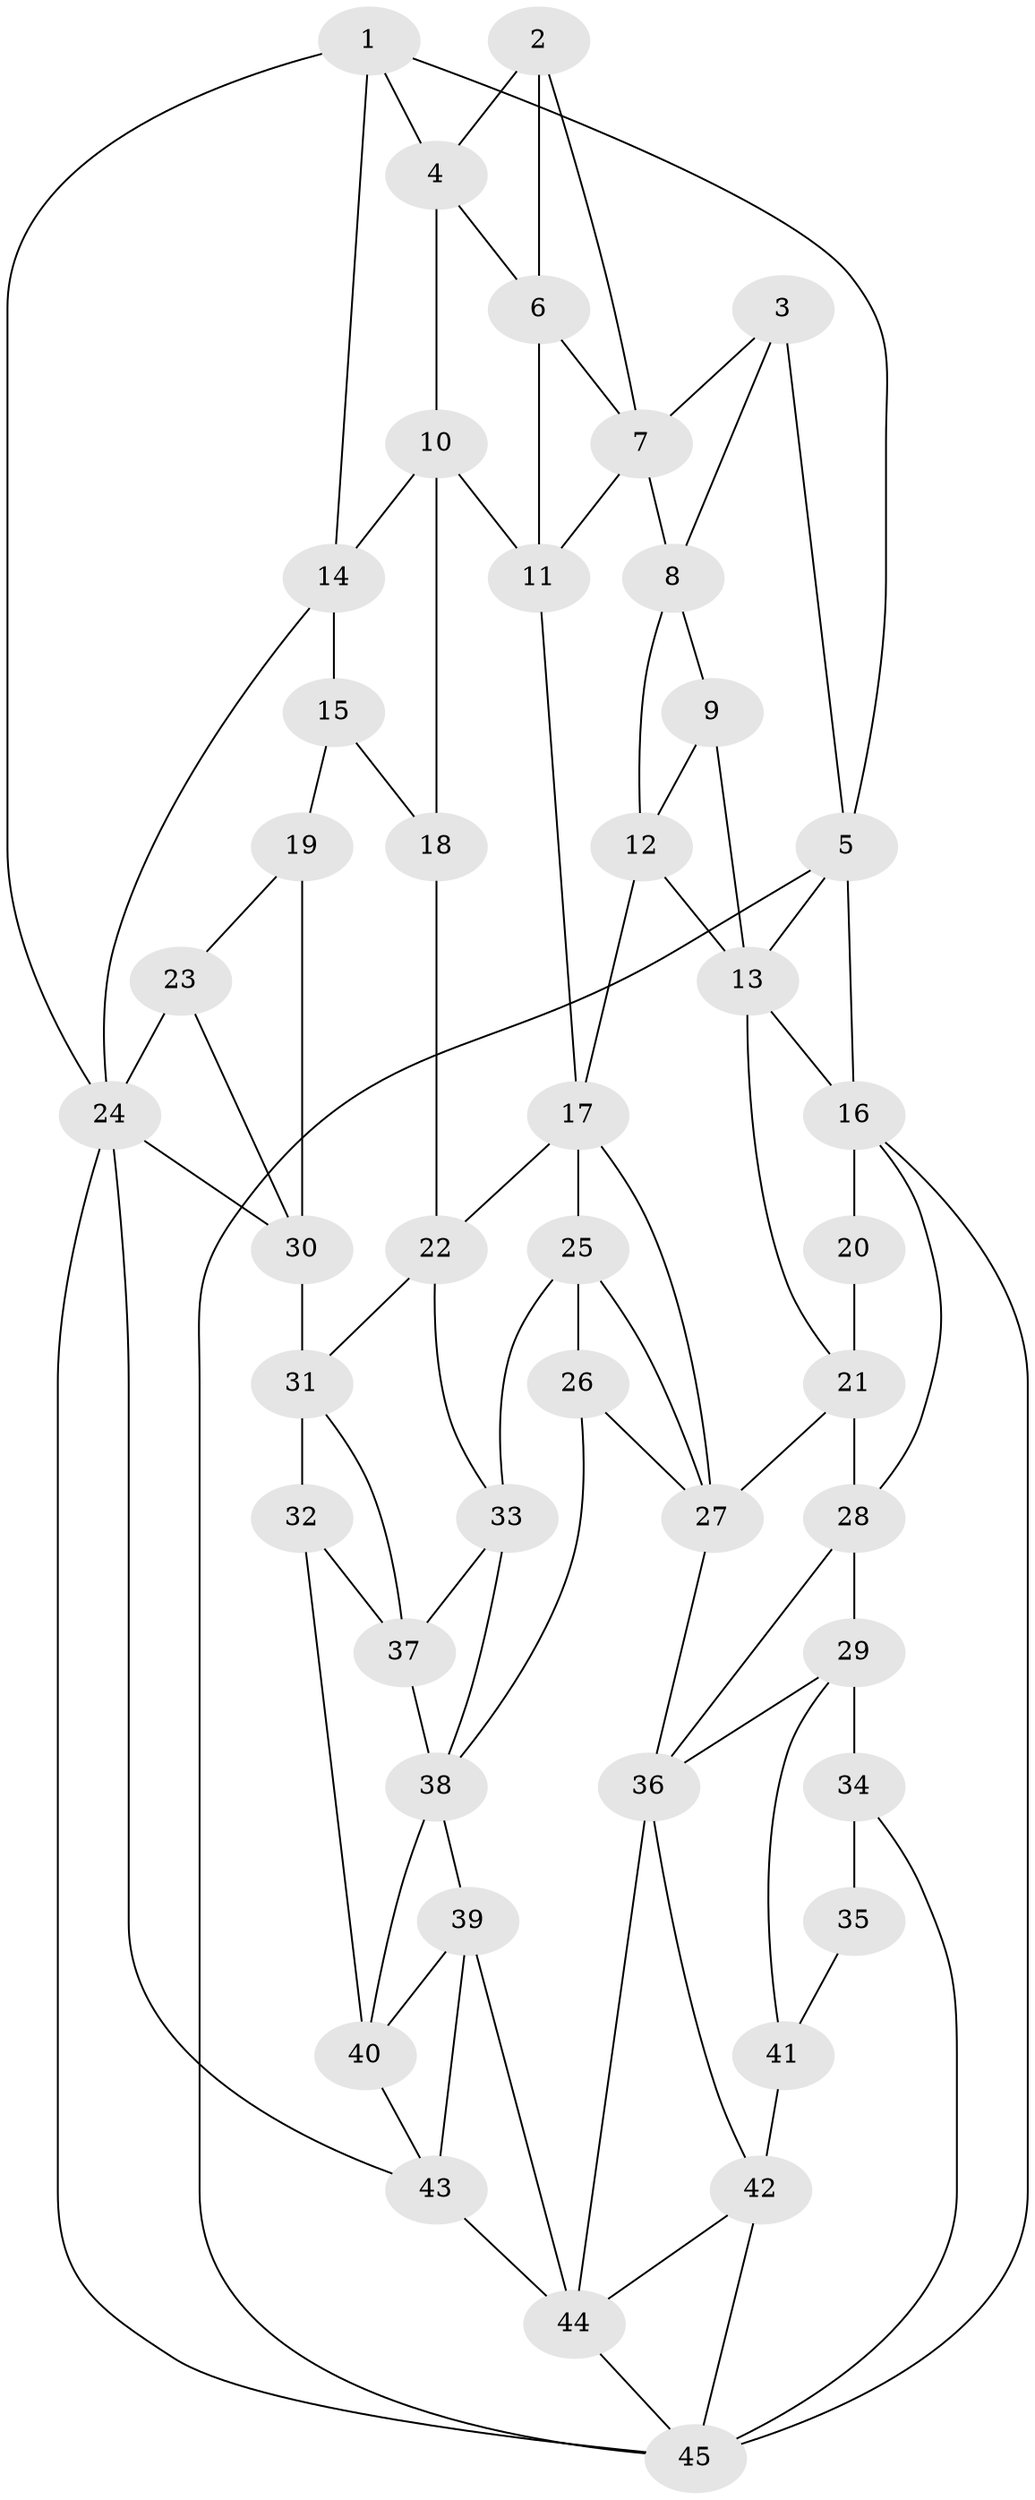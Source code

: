 // original degree distribution, {3: 0.013605442176870748, 4: 0.2585034013605442, 5: 0.4897959183673469, 6: 0.23809523809523808}
// Generated by graph-tools (version 1.1) at 2025/38/03/04/25 23:38:24]
// undirected, 45 vertices, 89 edges
graph export_dot {
  node [color=gray90,style=filled];
  1;
  2;
  3;
  4;
  5;
  6;
  7;
  8;
  9;
  10;
  11;
  12;
  13;
  14;
  15;
  16;
  17;
  18;
  19;
  20;
  21;
  22;
  23;
  24;
  25;
  26;
  27;
  28;
  29;
  30;
  31;
  32;
  33;
  34;
  35;
  36;
  37;
  38;
  39;
  40;
  41;
  42;
  43;
  44;
  45;
  1 -- 4 [weight=1.0];
  1 -- 5 [weight=1.0];
  1 -- 14 [weight=1.0];
  1 -- 24 [weight=1.0];
  2 -- 4 [weight=2.0];
  2 -- 6 [weight=2.0];
  2 -- 7 [weight=1.0];
  3 -- 5 [weight=1.0];
  3 -- 7 [weight=1.0];
  3 -- 8 [weight=1.0];
  4 -- 6 [weight=1.0];
  4 -- 10 [weight=1.0];
  5 -- 13 [weight=1.0];
  5 -- 16 [weight=1.0];
  5 -- 45 [weight=1.0];
  6 -- 7 [weight=1.0];
  6 -- 11 [weight=1.0];
  7 -- 8 [weight=2.0];
  7 -- 11 [weight=1.0];
  8 -- 9 [weight=1.0];
  8 -- 12 [weight=1.0];
  9 -- 12 [weight=1.0];
  9 -- 13 [weight=2.0];
  10 -- 11 [weight=1.0];
  10 -- 14 [weight=1.0];
  10 -- 18 [weight=2.0];
  11 -- 17 [weight=1.0];
  12 -- 13 [weight=1.0];
  12 -- 17 [weight=1.0];
  13 -- 16 [weight=1.0];
  13 -- 21 [weight=1.0];
  14 -- 15 [weight=1.0];
  14 -- 24 [weight=1.0];
  15 -- 18 [weight=2.0];
  15 -- 19 [weight=1.0];
  16 -- 20 [weight=2.0];
  16 -- 28 [weight=1.0];
  16 -- 45 [weight=1.0];
  17 -- 22 [weight=1.0];
  17 -- 25 [weight=1.0];
  17 -- 27 [weight=1.0];
  18 -- 22 [weight=2.0];
  19 -- 23 [weight=1.0];
  19 -- 30 [weight=1.0];
  20 -- 21 [weight=2.0];
  21 -- 27 [weight=1.0];
  21 -- 28 [weight=2.0];
  22 -- 31 [weight=1.0];
  22 -- 33 [weight=1.0];
  23 -- 24 [weight=2.0];
  23 -- 30 [weight=1.0];
  24 -- 30 [weight=1.0];
  24 -- 43 [weight=1.0];
  24 -- 45 [weight=1.0];
  25 -- 26 [weight=1.0];
  25 -- 27 [weight=1.0];
  25 -- 33 [weight=1.0];
  26 -- 27 [weight=1.0];
  26 -- 38 [weight=1.0];
  27 -- 36 [weight=1.0];
  28 -- 29 [weight=2.0];
  28 -- 36 [weight=1.0];
  29 -- 34 [weight=2.0];
  29 -- 36 [weight=1.0];
  29 -- 41 [weight=1.0];
  30 -- 31 [weight=3.0];
  31 -- 32 [weight=1.0];
  31 -- 37 [weight=1.0];
  32 -- 37 [weight=1.0];
  32 -- 40 [weight=1.0];
  33 -- 37 [weight=1.0];
  33 -- 38 [weight=1.0];
  34 -- 35 [weight=3.0];
  34 -- 45 [weight=1.0];
  35 -- 41 [weight=2.0];
  36 -- 42 [weight=1.0];
  36 -- 44 [weight=1.0];
  37 -- 38 [weight=2.0];
  38 -- 39 [weight=1.0];
  38 -- 40 [weight=1.0];
  39 -- 40 [weight=1.0];
  39 -- 43 [weight=2.0];
  39 -- 44 [weight=1.0];
  40 -- 43 [weight=1.0];
  41 -- 42 [weight=3.0];
  42 -- 44 [weight=1.0];
  42 -- 45 [weight=1.0];
  43 -- 44 [weight=2.0];
  44 -- 45 [weight=1.0];
}
